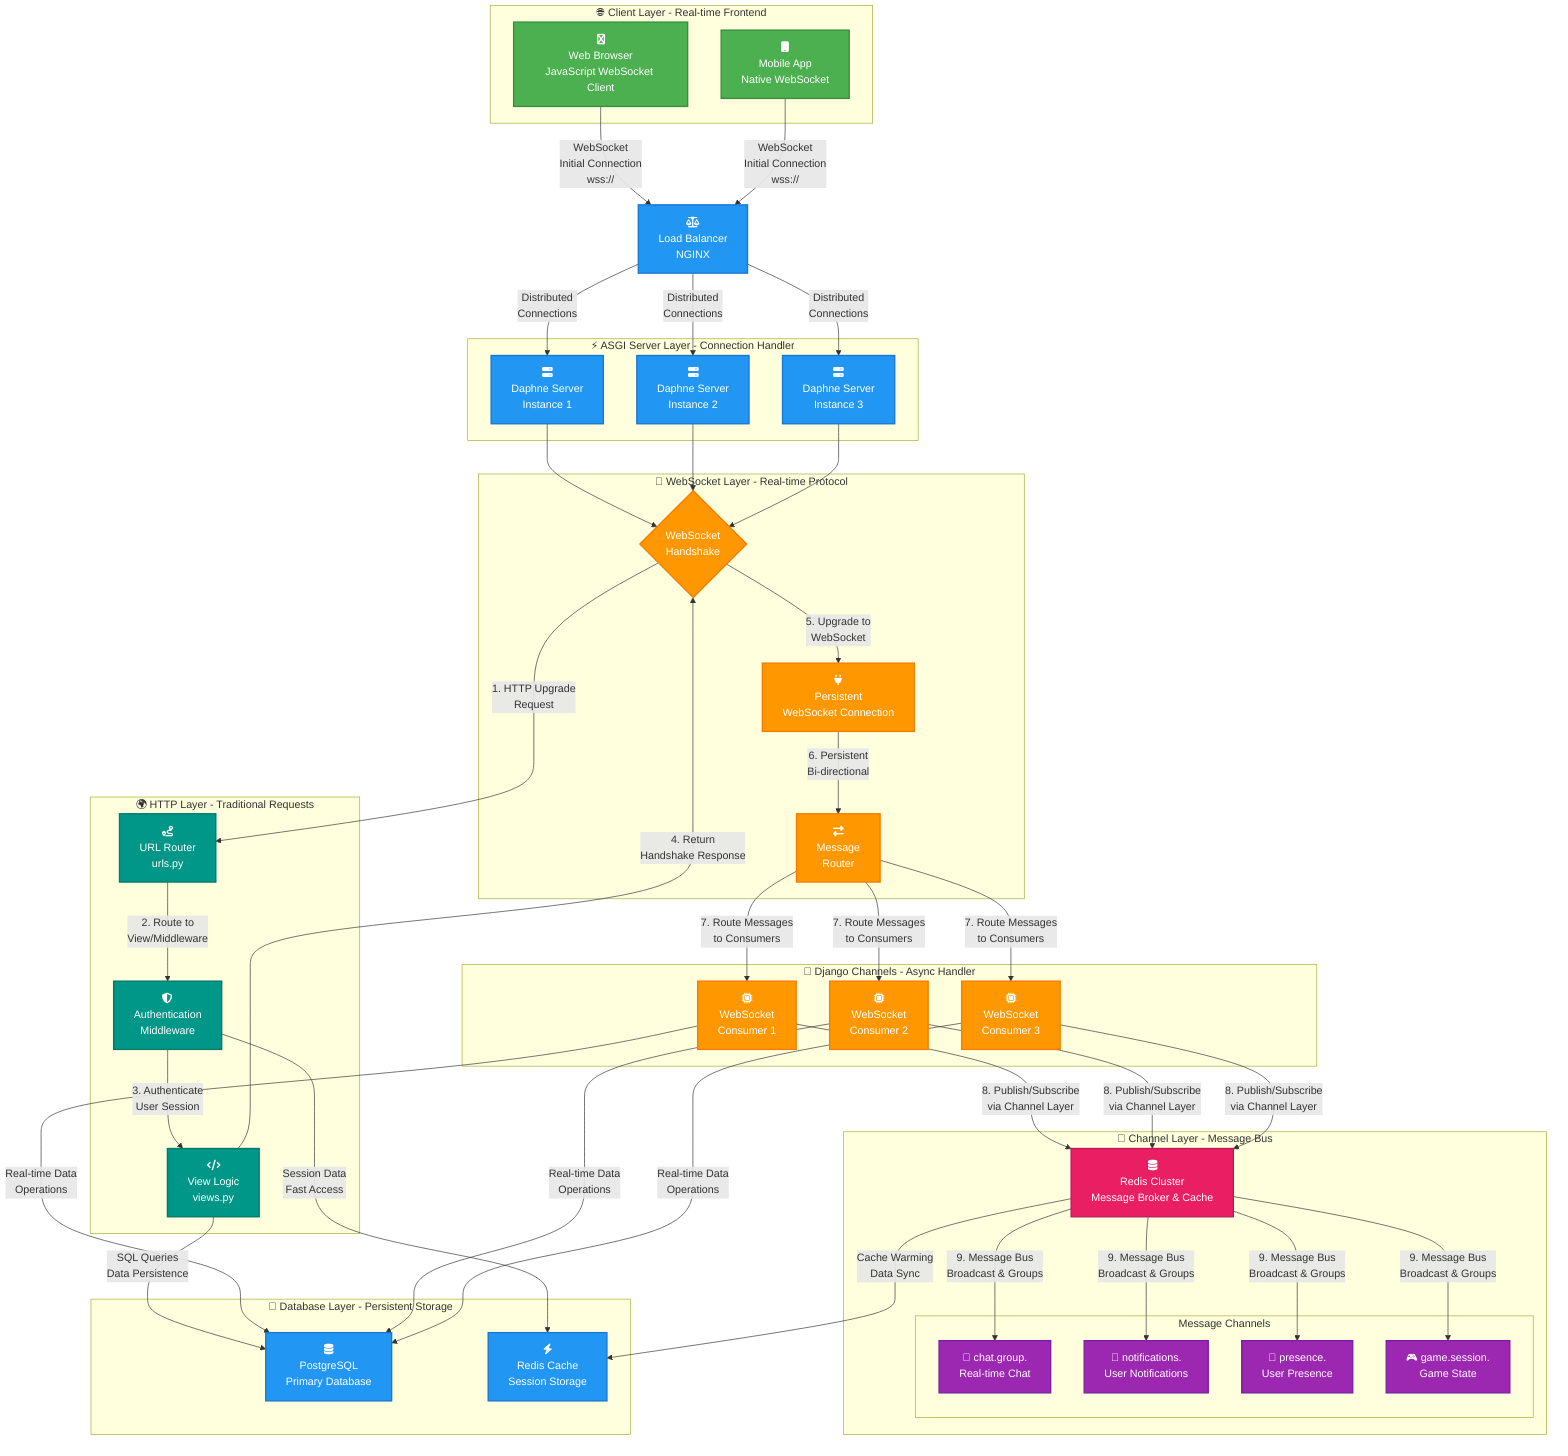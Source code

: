 flowchart TD
    %% ===== STYLING =====
    classDef client fill:#4CAF50,stroke:#388E3C,stroke-width:2px,color:white
    classDef server fill:#2196F3,stroke:#1976D2,stroke-width:2px,color:white
    classDef websocket fill:#FF9800,stroke:#F57C00,stroke-width:2px,color:white
    classDef redis fill:#E91E63,stroke:#C2185B,stroke-width:2px,color:white
    classDef channel fill:#9C27B0,stroke:#7B1FA2,stroke-width:2px,color:white
    classDef http fill:#009688,stroke:#00796B,stroke-width:2px,color:white

    %% ===== CLIENT LAYER =====
    subgraph ClientLayer [🌐 Client Layer - Real-time Frontend]
        Browser[<i class='fa fa-chrome'></i><br/>Web Browser<br/>JavaScript WebSocket Client]
        Mobile[<i class='fa fa-mobile'></i><br/>Mobile App<br/>Native WebSocket]
    end

    %% ===== LOAD BALANCER =====
    LB[<i class='fa fa-balance-scale'></i><br/>Load Balancer<br/>NGINX]

    %% ===== ASGI SERVER LAYER =====
    subgraph ServerLayer [⚡ ASGI Server Layer - Connection Handler]
        Daphne1[<i class='fa fa-server'></i><br/>Daphne Server<br/>Instance 1]
        Daphne2[<i class='fa fa-server'></i><br/>Daphne Server<br/>Instance 2]
        Daphne3[<i class='fa fa-server'></i><br/>Daphne Server<br/>Instance 3]
    end

    %% ===== WEB SOCKET LAYER =====
    subgraph WebSocketLayer [🔗 WebSocket Layer - Real-time Protocol]
        Handshake{WebSocket<br/>Handshake}
        WSConnection[<i class='fa fa-plug'></i><br/>Persistent<br/>WebSocket Connection]
        MessageHandler[<i class='fa fa-exchange-alt'></i><br/>Message<br/>Router]
    end

    %% ===== HTTP LAYER =====
    subgraph HTTPLayer [🌍 HTTP Layer - Traditional Requests]
        URLRouter[<i class='fa fa-route'></i><br/>URL Router<br/>urls.py]
        Views[<i class='fa fa-code'></i><br/>View Logic<br/>views.py]
        Auth[<i class='fa fa-shield-alt'></i><br/>Authentication<br/>Middleware]
    end

    %% ===== CHANNELS LAYER =====
    subgraph ChannelsLayer [🔄 Django Channels - Async Handler]
        Consumer1[<i class='fa fa-microchip'></i><br/>WebSocket<br/>Consumer 1]
        Consumer2[<i class='fa fa-microchip'></i><br/>WebSocket<br/>Consumer 2]
        Consumer3[<i class='fa fa-microchip'></i><br/>WebSocket<br/>Consumer 3]
    end

    %% ===== CHANNEL LAYER =====
    subgraph ChannelLayer [📡 Channel Layer - Message Bus]
        Redis[<i class='fa fa-database'></i><br/>Redis Cluster<br/>Message Broker & Cache]
        
        subgraph ChannelGroups [Message Channels]
            ChatChannel[💬 chat.group.<br/>Real-time Chat]
            NotifChannel[🔔 notifications.<br/>User Notifications]
            PresenceChannel[👥 presence.<br/>User Presence]
            GameChannel[🎮 game.session.<br/>Game State]
        end
    end

    %% ===== DATABASE LAYER =====
    subgraph DatabaseLayer [💾 Database Layer - Persistent Storage]
        PostgreSQL[<i class='fa fa-database'></i><br/>PostgreSQL<br/>Primary Database]
        CacheDB[<i class='fa fa-bolt'></i><br/>Redis Cache<br/>Session Storage]
    end

    %% ===== CONNECTIONS =====
    %% Client to Load Balancer
    Browser -- "WebSocket<br/>Initial Connection<br/>wss://" --> LB
    Mobile -- "WebSocket<br/>Initial Connection<br/>wss://" --> LB

    %% Load Balancer to Servers
    LB -- "Distributed<br/>Connections" --> Daphne1
    LB -- "Distributed<br/>Connections" --> Daphne2
    LB -- "Distributed<br/>Connections" --> Daphne3

    %% Server to WebSocket Handshake
    Daphne1 --> Handshake
    Daphne2 --> Handshake
    Daphne3 --> Handshake

    %% Handshake Process
    Handshake -- "1. HTTP Upgrade<br/>Request" --> URLRouter
    URLRouter -- "2. Route to<br/>View/Middleware" --> Auth
    Auth -- "3. Authenticate<br/>User Session" --> Views
    Views -- "4. Return<br/>Handshake Response" --> Handshake
    Handshake -- "5. Upgrade to<br/>WebSocket" --> WSConnection
    WSConnection -- "6. Persistent<br/>Bi-directional" --> MessageHandler

    %% Message Handler to Consumers
    MessageHandler -- "7. Route Messages<br/>to Consumers" --> Consumer1
    MessageHandler -- "7. Route Messages<br/>to Consumers" --> Consumer2
    MessageHandler -- "7. Route Messages<br/>to Consumers" --> Consumer3

    %% Consumers to Channel Layer
    Consumer1 -- "8. Publish/Subscribe<br/>via Channel Layer" --> Redis
    Consumer2 -- "8. Publish/Subscribe<br/>via Channel Layer" --> Redis
    Consumer3 -- "8. Publish/Subscribe<br/>via Channel Layer" --> Redis

    %% Redis to Channels
    Redis -- "9. Message Bus<br/>Broadcast & Groups" --> ChatChannel
    Redis -- "9. Message Bus<br/>Broadcast & Groups" --> NotifChannel
    Redis -- "9. Message Bus<br/>Broadcast & Groups" --> PresenceChannel
    Redis -- "9. Message Bus<br/>Broadcast & Groups" --> GameChannel

    %% Database Connections
    Views -- "SQL Queries<br/>Data Persistence" --> PostgreSQL
    Consumer1 -- "Real-time Data<br/>Operations" --> PostgreSQL
    Consumer2 -- "Real-time Data<br/>Operations" --> PostgreSQL
    Consumer3 -- "Real-time Data<br/>Operations" --> PostgreSQL
    
    Auth -- "Session Data<br/>Fast Access" --> CacheDB
    Redis -- "Cache Warming<br/>Data Sync" --> CacheDB

    %% ===== APPLY STYLES =====
    class Browser,Mobile client
    class LB server
    class Daphne1,Daphne2,Daphne3 server
    class Handshake,WSConnection,MessageHandler websocket
    class URLRouter,Views,Auth http
    class Consumer1,Consumer2,Consumer3 websocket
    class Redis redis
    class ChatChannel,NotifChannel,PresenceChannel,GameChannel channel
    class PostgreSQL,CacheDB server